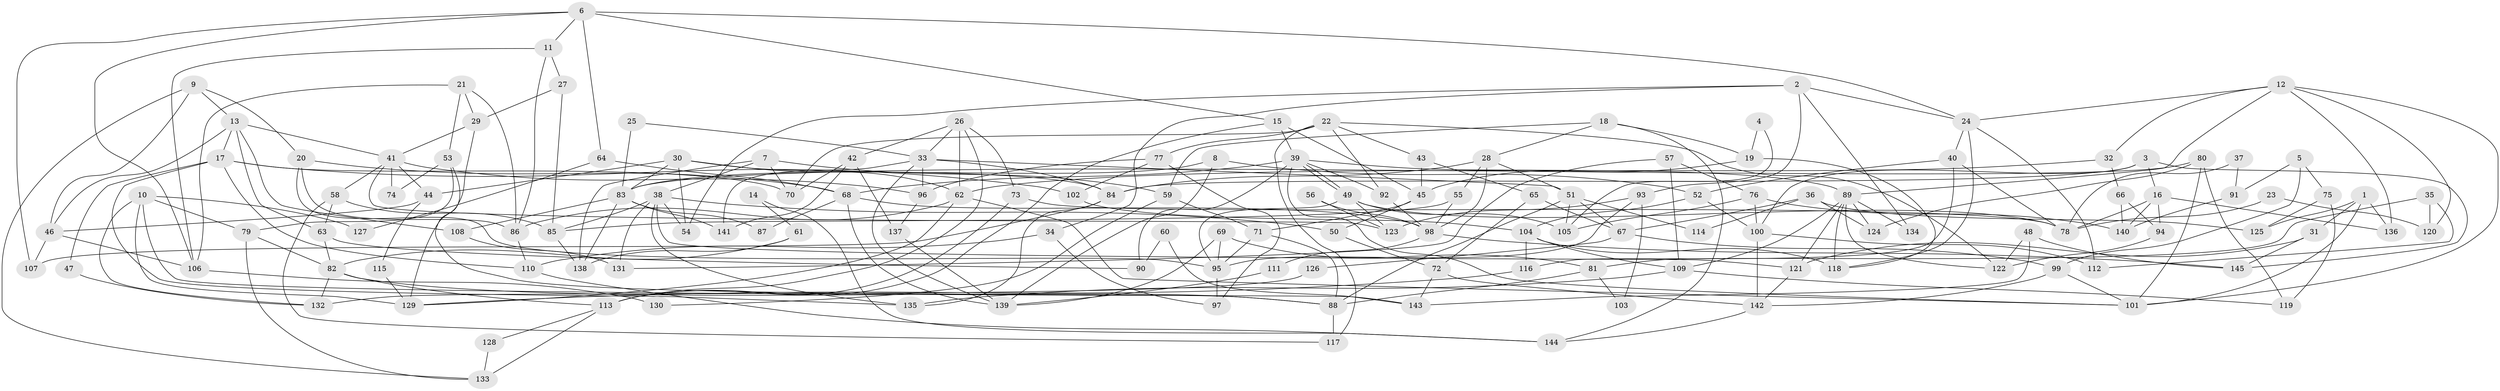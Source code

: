 // Generated by graph-tools (version 1.1) at 2025/02/03/09/25 03:02:14]
// undirected, 145 vertices, 290 edges
graph export_dot {
graph [start="1"]
  node [color=gray90,style=filled];
  1;
  2;
  3;
  4;
  5;
  6;
  7;
  8;
  9;
  10;
  11;
  12;
  13;
  14;
  15;
  16;
  17;
  18;
  19;
  20;
  21;
  22;
  23;
  24;
  25;
  26;
  27;
  28;
  29;
  30;
  31;
  32;
  33;
  34;
  35;
  36;
  37;
  38;
  39;
  40;
  41;
  42;
  43;
  44;
  45;
  46;
  47;
  48;
  49;
  50;
  51;
  52;
  53;
  54;
  55;
  56;
  57;
  58;
  59;
  60;
  61;
  62;
  63;
  64;
  65;
  66;
  67;
  68;
  69;
  70;
  71;
  72;
  73;
  74;
  75;
  76;
  77;
  78;
  79;
  80;
  81;
  82;
  83;
  84;
  85;
  86;
  87;
  88;
  89;
  90;
  91;
  92;
  93;
  94;
  95;
  96;
  97;
  98;
  99;
  100;
  101;
  102;
  103;
  104;
  105;
  106;
  107;
  108;
  109;
  110;
  111;
  112;
  113;
  114;
  115;
  116;
  117;
  118;
  119;
  120;
  121;
  122;
  123;
  124;
  125;
  126;
  127;
  128;
  129;
  130;
  131;
  132;
  133;
  134;
  135;
  136;
  137;
  138;
  139;
  140;
  141;
  142;
  143;
  144;
  145;
  1 -- 101;
  1 -- 136;
  1 -- 31;
  1 -- 125;
  2 -- 54;
  2 -- 93;
  2 -- 24;
  2 -- 34;
  2 -- 134;
  3 -- 16;
  3 -- 145;
  3 -- 84;
  3 -- 100;
  4 -- 19;
  4 -- 105;
  5 -- 75;
  5 -- 99;
  5 -- 91;
  6 -- 15;
  6 -- 11;
  6 -- 24;
  6 -- 64;
  6 -- 106;
  6 -- 107;
  7 -- 38;
  7 -- 70;
  7 -- 59;
  7 -- 138;
  8 -- 52;
  8 -- 139;
  8 -- 83;
  9 -- 13;
  9 -- 46;
  9 -- 20;
  9 -- 133;
  10 -- 79;
  10 -- 129;
  10 -- 127;
  10 -- 132;
  10 -- 143;
  11 -- 106;
  11 -- 86;
  11 -- 27;
  12 -- 89;
  12 -- 24;
  12 -- 32;
  12 -- 101;
  12 -- 120;
  12 -- 136;
  13 -- 41;
  13 -- 46;
  13 -- 17;
  13 -- 63;
  13 -- 108;
  14 -- 144;
  14 -- 61;
  15 -- 39;
  15 -- 45;
  15 -- 113;
  16 -- 78;
  16 -- 94;
  16 -- 136;
  16 -- 140;
  17 -- 110;
  17 -- 47;
  17 -- 70;
  17 -- 102;
  17 -- 135;
  18 -- 28;
  18 -- 59;
  18 -- 19;
  18 -- 144;
  19 -- 118;
  19 -- 45;
  20 -- 68;
  20 -- 86;
  20 -- 95;
  21 -- 53;
  21 -- 106;
  21 -- 29;
  21 -- 86;
  22 -- 77;
  22 -- 92;
  22 -- 43;
  22 -- 70;
  22 -- 117;
  22 -- 122;
  23 -- 120;
  23 -- 78;
  24 -- 40;
  24 -- 112;
  24 -- 118;
  25 -- 33;
  25 -- 83;
  26 -- 42;
  26 -- 73;
  26 -- 33;
  26 -- 62;
  26 -- 113;
  27 -- 85;
  27 -- 29;
  28 -- 51;
  28 -- 84;
  28 -- 55;
  28 -- 98;
  29 -- 41;
  29 -- 129;
  30 -- 62;
  30 -- 83;
  30 -- 44;
  30 -- 54;
  30 -- 84;
  31 -- 145;
  31 -- 121;
  32 -- 62;
  32 -- 66;
  33 -- 84;
  33 -- 51;
  33 -- 96;
  33 -- 139;
  33 -- 141;
  34 -- 97;
  34 -- 110;
  35 -- 112;
  35 -- 81;
  35 -- 120;
  36 -- 124;
  36 -- 67;
  36 -- 114;
  36 -- 125;
  37 -- 78;
  37 -- 91;
  38 -- 135;
  38 -- 121;
  38 -- 50;
  38 -- 54;
  38 -- 85;
  38 -- 131;
  39 -- 101;
  39 -- 49;
  39 -- 49;
  39 -- 68;
  39 -- 89;
  39 -- 90;
  39 -- 92;
  40 -- 116;
  40 -- 52;
  40 -- 78;
  41 -- 96;
  41 -- 44;
  41 -- 58;
  41 -- 74;
  41 -- 123;
  42 -- 70;
  42 -- 141;
  42 -- 137;
  43 -- 65;
  43 -- 45;
  44 -- 46;
  44 -- 115;
  45 -- 50;
  45 -- 71;
  46 -- 107;
  46 -- 106;
  47 -- 132;
  48 -- 122;
  48 -- 143;
  48 -- 145;
  49 -- 95;
  49 -- 78;
  49 -- 105;
  49 -- 123;
  50 -- 72;
  51 -- 88;
  51 -- 67;
  51 -- 105;
  51 -- 114;
  52 -- 100;
  52 -- 104;
  53 -- 79;
  53 -- 88;
  53 -- 74;
  55 -- 85;
  55 -- 98;
  56 -- 123;
  56 -- 98;
  57 -- 76;
  57 -- 109;
  57 -- 131;
  58 -- 85;
  58 -- 63;
  58 -- 117;
  59 -- 71;
  59 -- 130;
  60 -- 143;
  60 -- 90;
  61 -- 138;
  61 -- 82;
  62 -- 86;
  62 -- 101;
  62 -- 129;
  63 -- 82;
  63 -- 90;
  64 -- 68;
  64 -- 127;
  65 -- 67;
  65 -- 72;
  66 -- 140;
  66 -- 94;
  67 -- 99;
  67 -- 126;
  68 -- 98;
  68 -- 87;
  68 -- 139;
  69 -- 95;
  69 -- 139;
  69 -- 81;
  71 -- 88;
  71 -- 95;
  72 -- 142;
  72 -- 143;
  73 -- 78;
  73 -- 113;
  75 -- 119;
  75 -- 125;
  76 -- 105;
  76 -- 100;
  76 -- 140;
  77 -- 96;
  77 -- 102;
  77 -- 97;
  79 -- 82;
  79 -- 133;
  80 -- 83;
  80 -- 101;
  80 -- 119;
  80 -- 124;
  81 -- 88;
  81 -- 103;
  82 -- 113;
  82 -- 88;
  82 -- 132;
  83 -- 108;
  83 -- 87;
  83 -- 138;
  83 -- 141;
  84 -- 107;
  84 -- 135;
  85 -- 138;
  86 -- 110;
  88 -- 117;
  89 -- 118;
  89 -- 109;
  89 -- 121;
  89 -- 122;
  89 -- 124;
  89 -- 134;
  91 -- 140;
  92 -- 98;
  93 -- 123;
  93 -- 95;
  93 -- 103;
  94 -- 122;
  95 -- 97;
  96 -- 137;
  98 -- 111;
  98 -- 145;
  99 -- 142;
  99 -- 101;
  100 -- 142;
  100 -- 112;
  102 -- 104;
  104 -- 109;
  104 -- 116;
  104 -- 118;
  106 -- 130;
  108 -- 131;
  109 -- 135;
  109 -- 119;
  110 -- 144;
  111 -- 139;
  113 -- 128;
  113 -- 133;
  115 -- 129;
  116 -- 129;
  121 -- 142;
  126 -- 132;
  128 -- 133;
  137 -- 139;
  142 -- 144;
}
